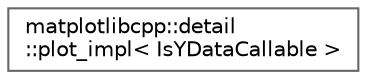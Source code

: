 digraph "Graphical Class Hierarchy"
{
 // LATEX_PDF_SIZE
  bgcolor="transparent";
  edge [fontname=Helvetica,fontsize=10,labelfontname=Helvetica,labelfontsize=10];
  node [fontname=Helvetica,fontsize=10,shape=box,height=0.2,width=0.4];
  rankdir="LR";
  Node0 [id="Node000000",label="matplotlibcpp::detail\l::plot_impl\< IsYDataCallable \>",height=0.2,width=0.4,color="grey40", fillcolor="white", style="filled",URL="$structmatplotlibcpp_1_1detail_1_1plot__impl.html",tooltip=" "];
}
